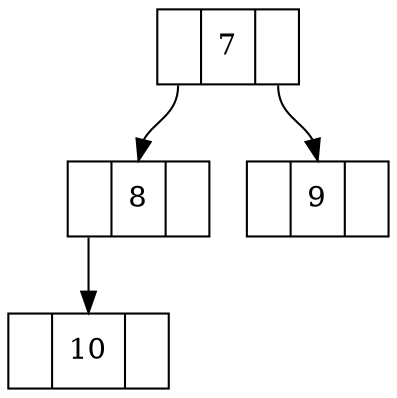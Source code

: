 digraph Heap {
	node [shape=record]

	node0 [label = "<f0> |<f1> 7|<f2> "]
	node0:f0 -> node1:f1
	node0:f2 -> node2:f1
	node1 [label = "<f0> |<f1> 8|<f2> "]
	node1:f0 -> node3:f1
	node2 [label = "<f0> |<f1> 9|<f2> "]
	node3 [label = "<f0> |<f1> 10|<f2> "]
}

